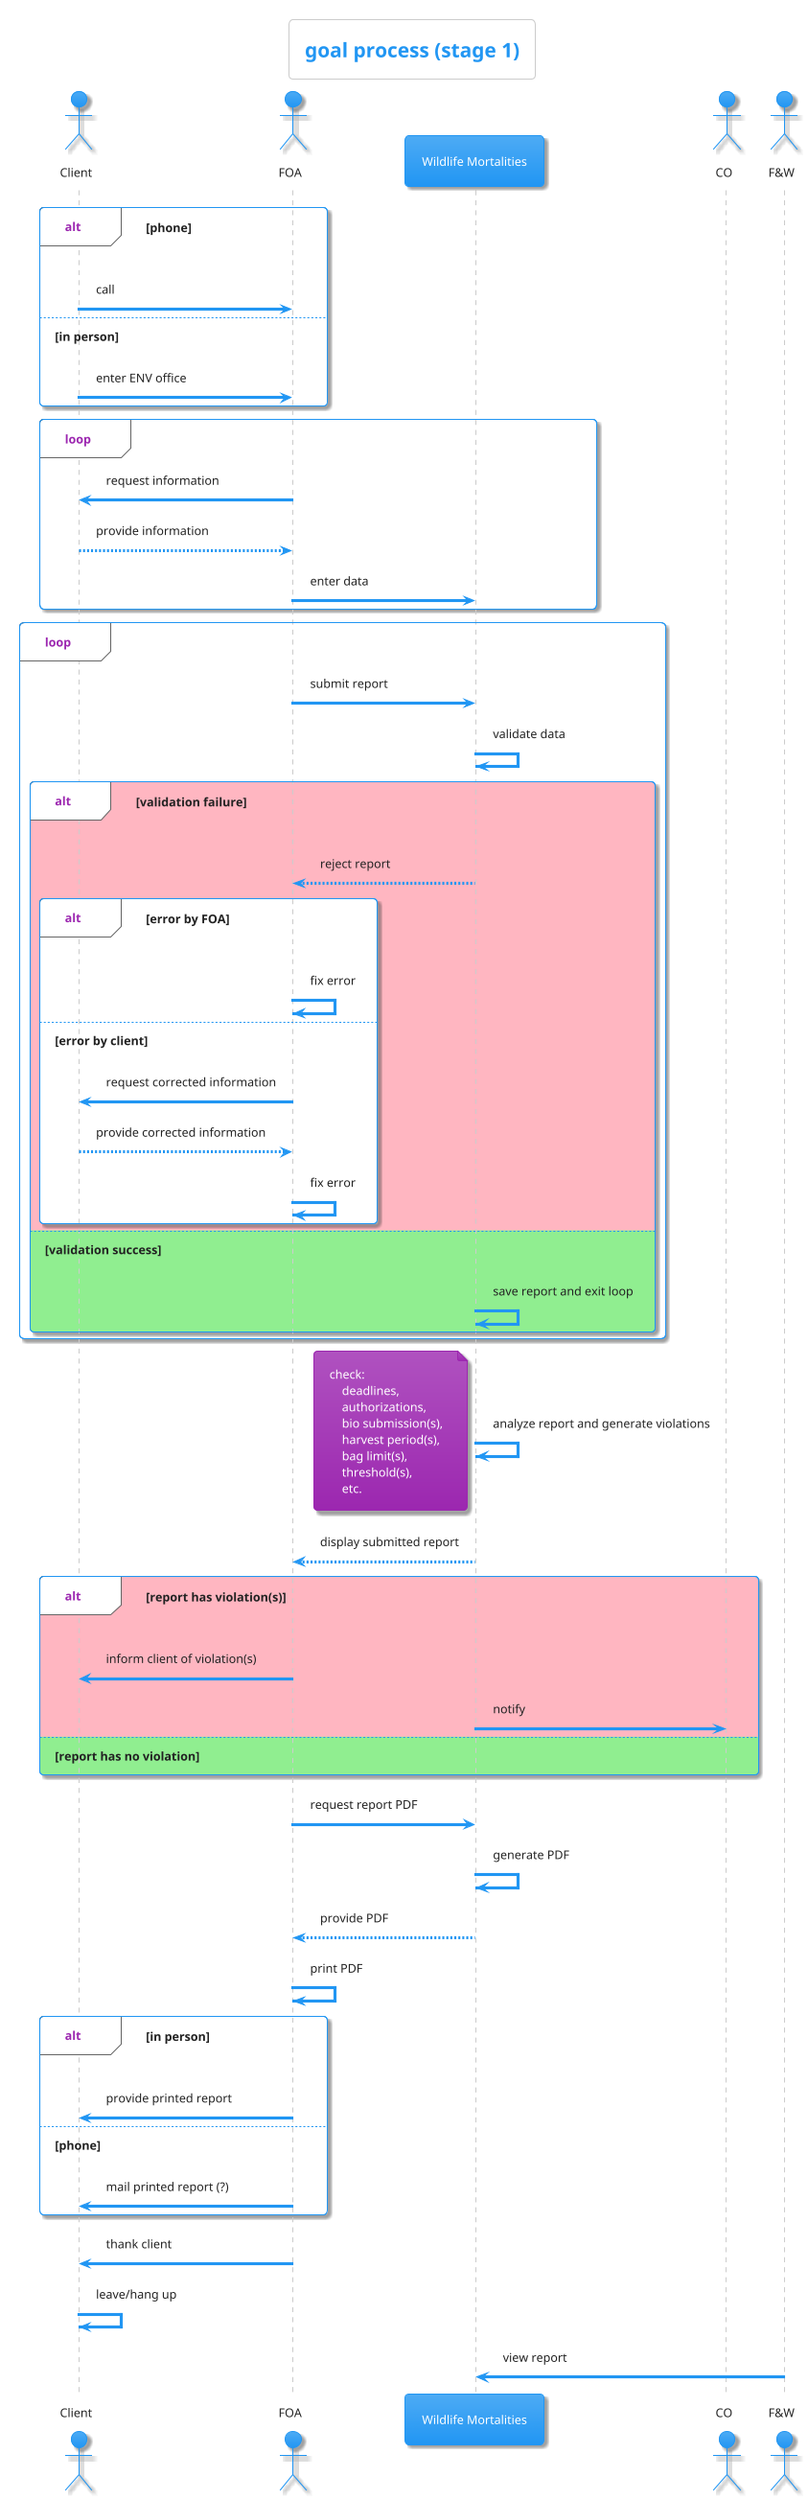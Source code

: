 @startuml goal-process-stage1
!theme materia
skinparam backgroundColor white
title goal process (stage 1)

actor "Client" as client
actor "FOA" as foa
participant "Wildlife Mortalities" as wm
actor "CO" as co
actor "F&W" as fw
alt phone
    client -> foa : call
else in person
    client -> foa : enter ENV office
end
loop
    foa -> client : request information
    client --> foa : provide information
    foa -> wm : enter data
end
loop
    foa -> wm : submit report
    wm -> wm : validate data
    
    alt #LightPink validation failure
        wm --> foa: reject report
        alt error by FOA
            foa -> foa : fix error
        else error by client
            foa -> client : request corrected information
            client --> foa : provide corrected information
            foa -> foa : fix error
        end
    else #LightGreen validation success
        wm -> wm: save report and exit loop
    end
end
wm -> wm : analyze report and generate violations
note left 
check:
    deadlines,
    authorizations,
    bio submission(s),
    harvest period(s),
    bag limit(s),
    threshold(s),
    etc.
end note
wm --> foa : display submitted report
alt #LightPink report has violation(s)
    foa -> client : inform client of violation(s)
    wm -> co : notify
else #LightGreen report has no violation
end
foa -> wm : request report PDF
wm -> wm : generate PDF
wm --> foa : provide PDF
foa -> foa : print PDF
alt in person
foa -> client : provide printed report
else phone
foa -> client : mail printed report (?)
end
foa -> client : thank client
client -> client: leave/hang up
fw -> wm : view report